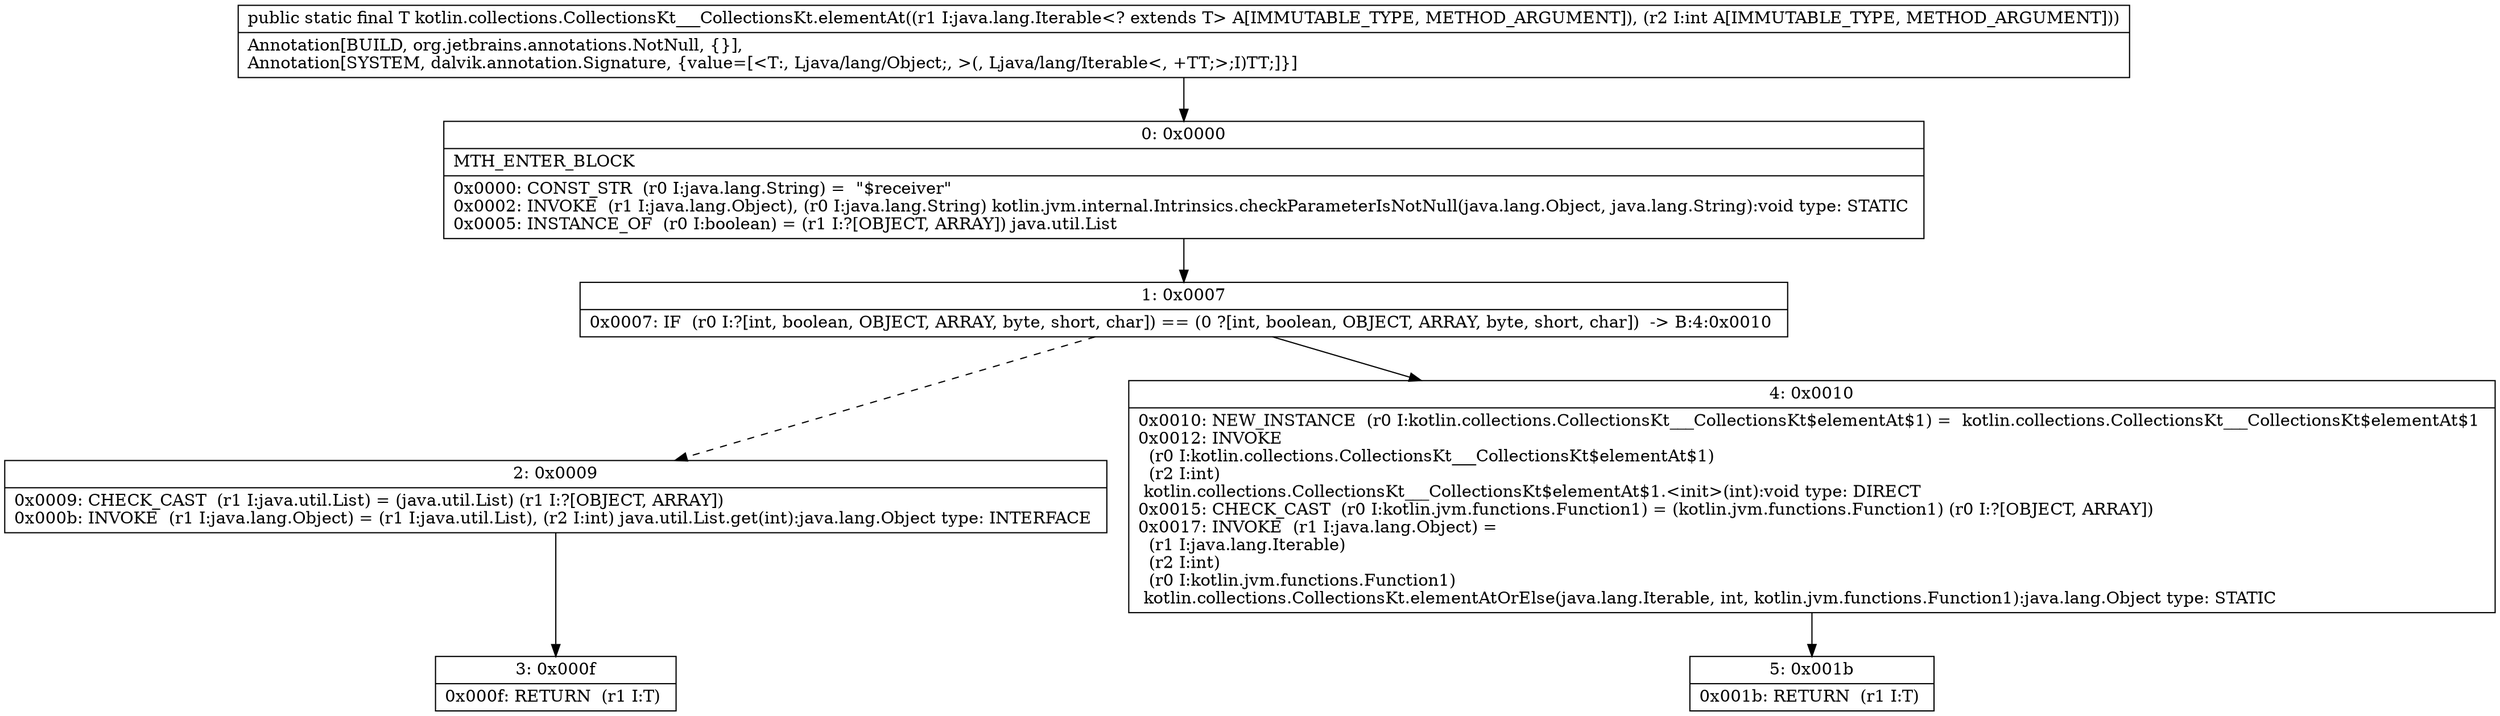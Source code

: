 digraph "CFG forkotlin.collections.CollectionsKt___CollectionsKt.elementAt(Ljava\/lang\/Iterable;I)Ljava\/lang\/Object;" {
Node_0 [shape=record,label="{0\:\ 0x0000|MTH_ENTER_BLOCK\l|0x0000: CONST_STR  (r0 I:java.lang.String) =  \"$receiver\" \l0x0002: INVOKE  (r1 I:java.lang.Object), (r0 I:java.lang.String) kotlin.jvm.internal.Intrinsics.checkParameterIsNotNull(java.lang.Object, java.lang.String):void type: STATIC \l0x0005: INSTANCE_OF  (r0 I:boolean) = (r1 I:?[OBJECT, ARRAY]) java.util.List \l}"];
Node_1 [shape=record,label="{1\:\ 0x0007|0x0007: IF  (r0 I:?[int, boolean, OBJECT, ARRAY, byte, short, char]) == (0 ?[int, boolean, OBJECT, ARRAY, byte, short, char])  \-\> B:4:0x0010 \l}"];
Node_2 [shape=record,label="{2\:\ 0x0009|0x0009: CHECK_CAST  (r1 I:java.util.List) = (java.util.List) (r1 I:?[OBJECT, ARRAY]) \l0x000b: INVOKE  (r1 I:java.lang.Object) = (r1 I:java.util.List), (r2 I:int) java.util.List.get(int):java.lang.Object type: INTERFACE \l}"];
Node_3 [shape=record,label="{3\:\ 0x000f|0x000f: RETURN  (r1 I:T) \l}"];
Node_4 [shape=record,label="{4\:\ 0x0010|0x0010: NEW_INSTANCE  (r0 I:kotlin.collections.CollectionsKt___CollectionsKt$elementAt$1) =  kotlin.collections.CollectionsKt___CollectionsKt$elementAt$1 \l0x0012: INVOKE  \l  (r0 I:kotlin.collections.CollectionsKt___CollectionsKt$elementAt$1)\l  (r2 I:int)\l kotlin.collections.CollectionsKt___CollectionsKt$elementAt$1.\<init\>(int):void type: DIRECT \l0x0015: CHECK_CAST  (r0 I:kotlin.jvm.functions.Function1) = (kotlin.jvm.functions.Function1) (r0 I:?[OBJECT, ARRAY]) \l0x0017: INVOKE  (r1 I:java.lang.Object) = \l  (r1 I:java.lang.Iterable)\l  (r2 I:int)\l  (r0 I:kotlin.jvm.functions.Function1)\l kotlin.collections.CollectionsKt.elementAtOrElse(java.lang.Iterable, int, kotlin.jvm.functions.Function1):java.lang.Object type: STATIC \l}"];
Node_5 [shape=record,label="{5\:\ 0x001b|0x001b: RETURN  (r1 I:T) \l}"];
MethodNode[shape=record,label="{public static final T kotlin.collections.CollectionsKt___CollectionsKt.elementAt((r1 I:java.lang.Iterable\<? extends T\> A[IMMUTABLE_TYPE, METHOD_ARGUMENT]), (r2 I:int A[IMMUTABLE_TYPE, METHOD_ARGUMENT]))  | Annotation[BUILD, org.jetbrains.annotations.NotNull, \{\}], \lAnnotation[SYSTEM, dalvik.annotation.Signature, \{value=[\<T:, Ljava\/lang\/Object;, \>(, Ljava\/lang\/Iterable\<, +TT;\>;I)TT;]\}]\l}"];
MethodNode -> Node_0;
Node_0 -> Node_1;
Node_1 -> Node_2[style=dashed];
Node_1 -> Node_4;
Node_2 -> Node_3;
Node_4 -> Node_5;
}

